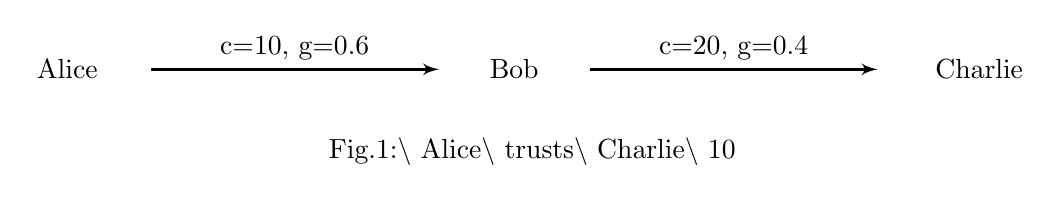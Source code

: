 \begin{tikzpicture}[>=latex',line join=bevel,]
  \pgfsetlinewidth{1bp}
%%
\begin{scope}
  \definecolor{strokecol}{rgb}{0.0,0.0,0.0};
  \pgfsetstrokecolor{strokecol}
  \draw (197.29bp,11.5bp) node {Fig.1:$\backslash$ Alice$\backslash$ trusts$\backslash$ Charlie$\backslash$ 10};
\end{scope}
  \pgfsetcolor{black}
  % Edge: Alice -> Bob
  \draw [->] (60.042bp,41.0bp) .. controls (86.338bp,41.0bp) and (125.12bp,41.0bp)  .. (163.73bp,41.0bp);
  \definecolor{strokecol}{rgb}{0.0,0.0,0.0};
  \pgfsetstrokecolor{strokecol}
  \draw (111.79bp,48.5bp) node {c=10, g=0.6};
  % Edge: Bob -> Charlie
  \draw [->] (218.0bp,41.0bp) .. controls (243.02bp,41.0bp) and (281.24bp,41.0bp)  .. (321.57bp,41.0bp);
  \draw (269.79bp,48.5bp) node {c=20, g=0.4};
  % Node: Charlie
\begin{scope}
  \definecolor{strokecol}{rgb}{0.0,0.0,0.0};
  \pgfsetstrokecolor{strokecol}
  \draw (358.19bp,41.0bp) node {Charlie};
\end{scope}
  % Node: Bob
\begin{scope}
  \definecolor{strokecol}{rgb}{0.0,0.0,0.0};
  \pgfsetstrokecolor{strokecol}
  \draw (190.79bp,41.0bp) node {Bob};
\end{scope}
  % Node: Alice
\begin{scope}
  \definecolor{strokecol}{rgb}{0.0,0.0,0.0};
  \pgfsetstrokecolor{strokecol}
  \draw (29.897bp,41.0bp) node {Alice};
\end{scope}
%
\end{tikzpicture}
